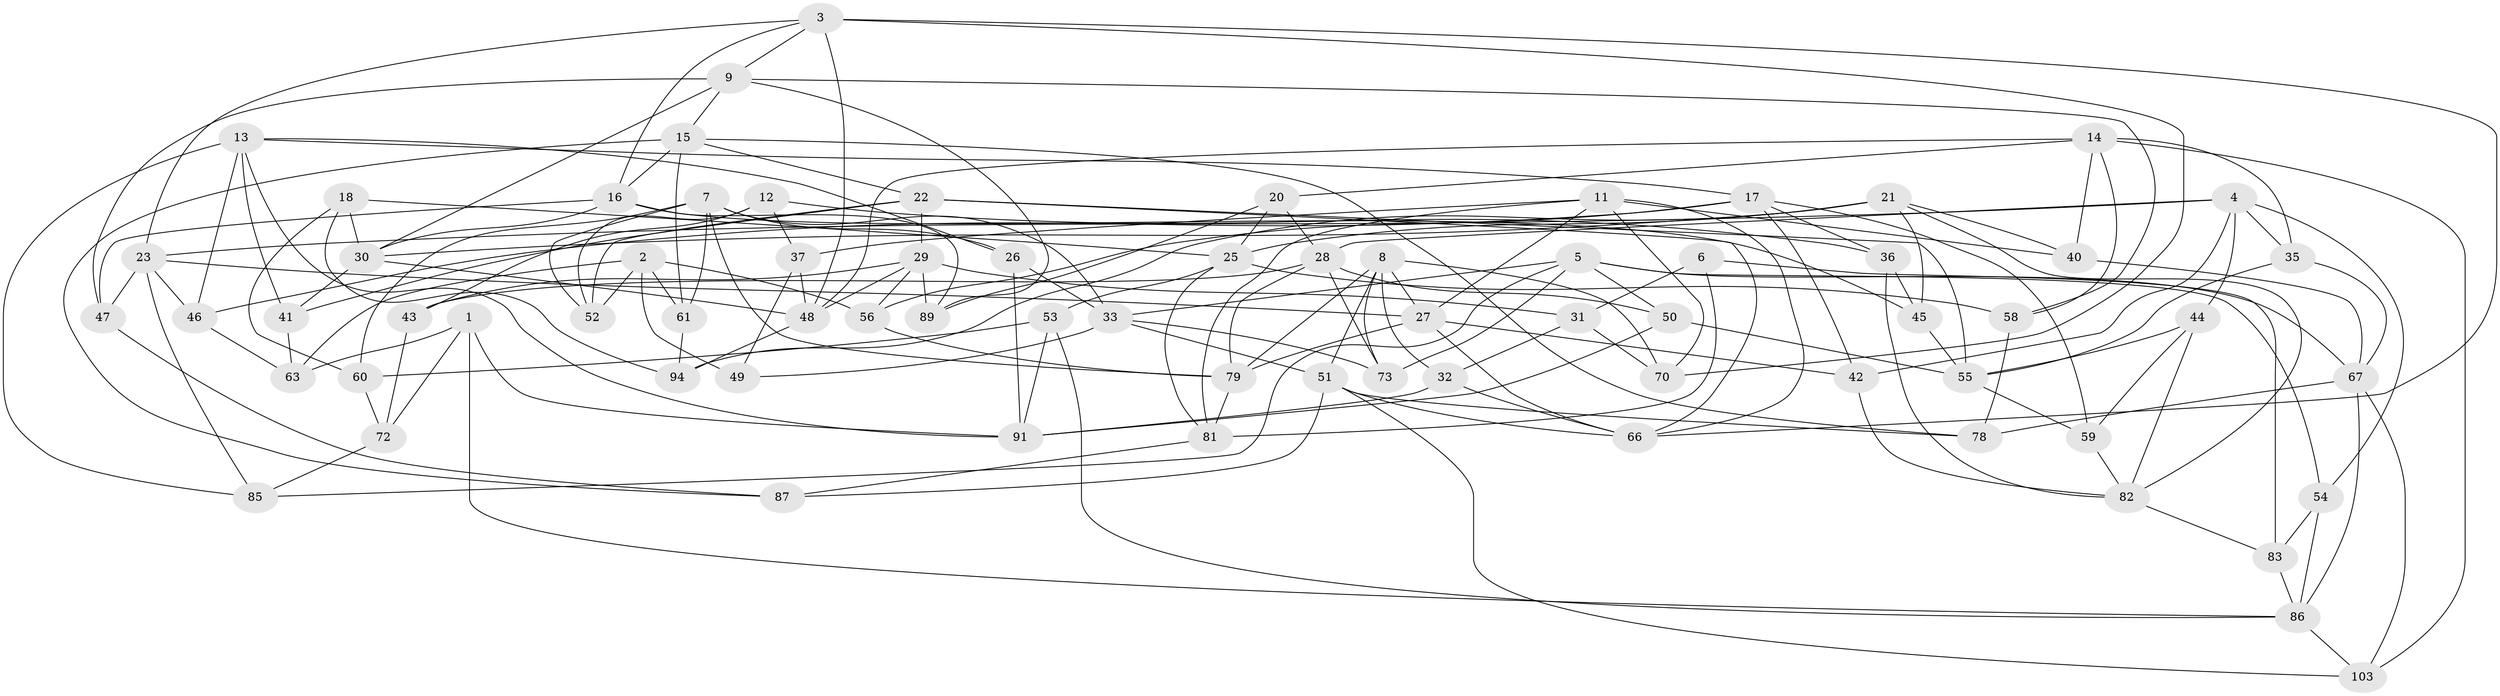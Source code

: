 // Generated by graph-tools (version 1.1) at 2025/24/03/03/25 07:24:29]
// undirected, 72 vertices, 174 edges
graph export_dot {
graph [start="1"]
  node [color=gray90,style=filled];
  1;
  2 [super="+19"];
  3 [super="+99"];
  4 [super="+34"];
  5 [super="+88"];
  6;
  7 [super="+98"];
  8 [super="+65"];
  9 [super="+10"];
  11 [super="+76"];
  12;
  13 [super="+64"];
  14 [super="+68"];
  15 [super="+39"];
  16 [super="+90"];
  17 [super="+74"];
  18;
  20;
  21 [super="+93"];
  22 [super="+24"];
  23 [super="+97"];
  25 [super="+62"];
  26;
  27 [super="+102"];
  28 [super="+69"];
  29 [super="+80"];
  30 [super="+75"];
  31;
  32;
  33 [super="+38"];
  35;
  36;
  37;
  40;
  41;
  42;
  43;
  44;
  45;
  46;
  47;
  48 [super="+96"];
  49;
  50;
  51 [super="+57"];
  52;
  53;
  54;
  55 [super="+77"];
  56;
  58;
  59;
  60;
  61;
  63;
  66 [super="+95"];
  67 [super="+71"];
  70;
  72;
  73;
  78;
  79 [super="+84"];
  81 [super="+101"];
  82 [super="+104"];
  83;
  85;
  86 [super="+92"];
  87;
  89;
  91 [super="+100"];
  94;
  103;
  1 -- 91;
  1 -- 63;
  1 -- 86;
  1 -- 72;
  2 -- 56;
  2 -- 49 [weight=2];
  2 -- 63;
  2 -- 52;
  2 -- 61;
  3 -- 48;
  3 -- 70;
  3 -- 16;
  3 -- 66;
  3 -- 23;
  3 -- 9;
  4 -- 44;
  4 -- 54;
  4 -- 42;
  4 -- 35;
  4 -- 28;
  4 -- 23;
  5 -- 73;
  5 -- 50;
  5 -- 85;
  5 -- 33;
  5 -- 54;
  5 -- 67;
  6 -- 31;
  6 -- 83;
  6 -- 81 [weight=2];
  7 -- 60;
  7 -- 52;
  7 -- 79;
  7 -- 33;
  7 -- 26;
  7 -- 61;
  8 -- 27;
  8 -- 32;
  8 -- 73;
  8 -- 70;
  8 -- 79;
  8 -- 51;
  9 -- 58;
  9 -- 47;
  9 -- 30;
  9 -- 89;
  9 -- 15;
  11 -- 27;
  11 -- 37;
  11 -- 70;
  11 -- 40;
  11 -- 81;
  11 -- 66;
  12 -- 36;
  12 -- 43;
  12 -- 52;
  12 -- 37;
  13 -- 26;
  13 -- 91;
  13 -- 41;
  13 -- 17;
  13 -- 85;
  13 -- 46;
  14 -- 35;
  14 -- 103;
  14 -- 48;
  14 -- 40;
  14 -- 58;
  14 -- 20;
  15 -- 22;
  15 -- 61;
  15 -- 16;
  15 -- 87;
  15 -- 78;
  16 -- 89;
  16 -- 45;
  16 -- 47;
  16 -- 30;
  17 -- 46;
  17 -- 42;
  17 -- 56;
  17 -- 59;
  17 -- 36;
  18 -- 60;
  18 -- 30;
  18 -- 94;
  18 -- 25;
  20 -- 28;
  20 -- 89;
  20 -- 25;
  21 -- 94;
  21 -- 82;
  21 -- 25;
  21 -- 40;
  21 -- 45;
  21 -- 30;
  22 -- 41;
  22 -- 66;
  22 -- 29;
  22 -- 52;
  22 -- 55;
  23 -- 47;
  23 -- 85;
  23 -- 46;
  23 -- 27;
  25 -- 81;
  25 -- 53;
  25 -- 58;
  26 -- 33;
  26 -- 91;
  27 -- 66;
  27 -- 42;
  27 -- 79;
  28 -- 43;
  28 -- 50;
  28 -- 73;
  28 -- 79;
  29 -- 89;
  29 -- 56;
  29 -- 43;
  29 -- 31;
  29 -- 48;
  30 -- 48;
  30 -- 41;
  31 -- 32;
  31 -- 70;
  32 -- 66;
  32 -- 91;
  33 -- 73;
  33 -- 49;
  33 -- 51;
  35 -- 67;
  35 -- 55;
  36 -- 45;
  36 -- 82;
  37 -- 49;
  37 -- 48;
  40 -- 67;
  41 -- 63;
  42 -- 82;
  43 -- 72;
  44 -- 55;
  44 -- 59;
  44 -- 82;
  45 -- 55;
  46 -- 63;
  47 -- 87;
  48 -- 94;
  50 -- 91;
  50 -- 55;
  51 -- 103;
  51 -- 66;
  51 -- 87;
  51 -- 78;
  53 -- 60;
  53 -- 86;
  53 -- 91;
  54 -- 83;
  54 -- 86;
  55 -- 59;
  56 -- 79;
  58 -- 78;
  59 -- 82;
  60 -- 72;
  61 -- 94;
  67 -- 103;
  67 -- 78;
  67 -- 86;
  72 -- 85;
  79 -- 81;
  81 -- 87;
  82 -- 83;
  83 -- 86;
  86 -- 103;
}
